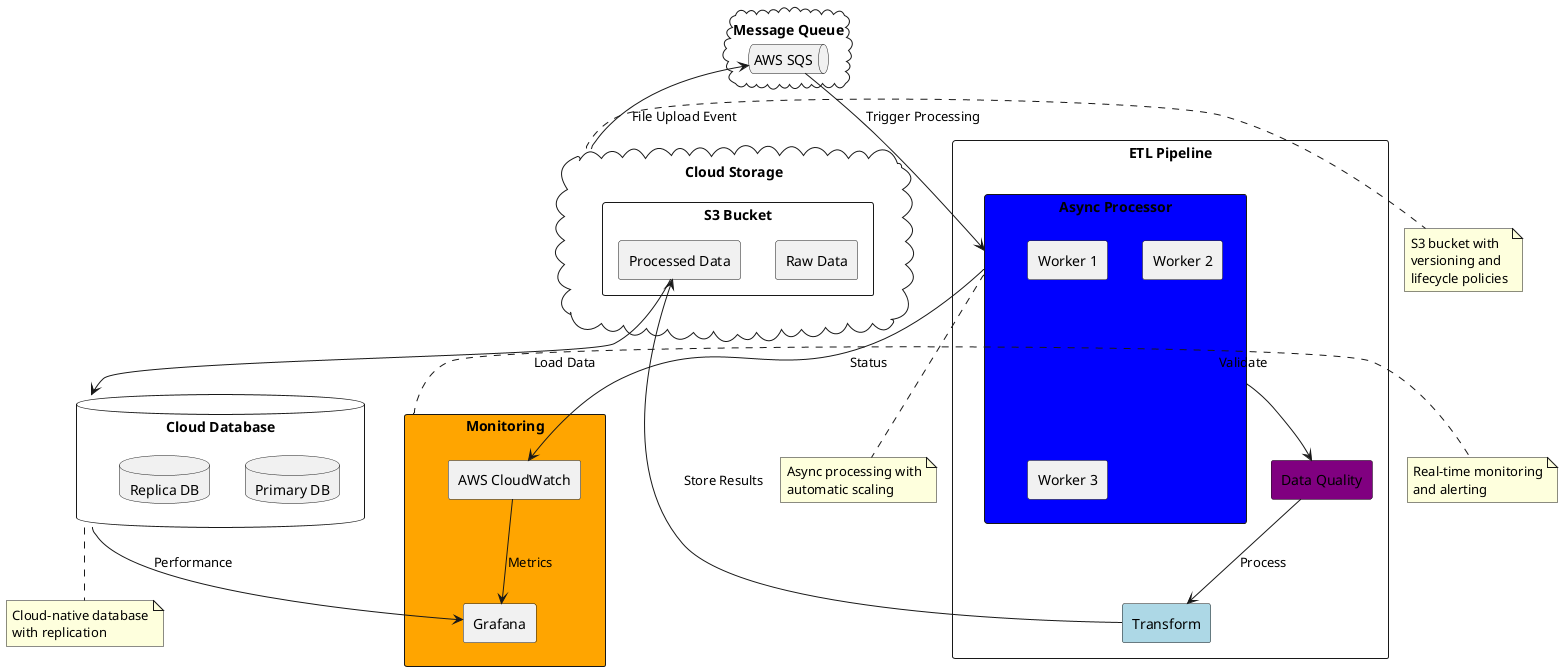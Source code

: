 @startuml ETL_Process_2025
skinparam backgroundColor transparent

cloud "Cloud Storage" as cloud {
    rectangle "S3 Bucket" as s3 {
        rectangle "Raw Data" as raw
        rectangle "Processed Data" as processed
    }
}

cloud "Message Queue" as queue {
    queue "AWS SQS" as sqs
}

rectangle "ETL Pipeline" as etl {
    rectangle "Data Quality" as quality #Purple
    rectangle "Async Processor" as processor #Blue {
        rectangle "Worker 1" as w1
        rectangle "Worker 2" as w2
        rectangle "Worker 3" as w3
    }
    rectangle "Transform" as transform #LightBlue
}

database "Cloud Database" as db {
    database "Primary DB" as primary
    database "Replica DB" as replica
}

rectangle "Monitoring" as monitor #Orange {
    rectangle "AWS CloudWatch" as cloudwatch
    rectangle "Grafana" as grafana
}

cloud --> sqs: File Upload Event
sqs --> processor: Trigger Processing
processor --> quality: Validate
quality --> transform: Process
transform --> processed: Store Results
processed --> db: Load Data

cloudwatch --> grafana: Metrics
db --> grafana: Performance
processor --> cloudwatch: Status

note right of cloud
  S3 bucket with 
  versioning and 
  lifecycle policies
end note

note bottom of processor
  Async processing with
  automatic scaling
end note

note bottom of db
  Cloud-native database
  with replication
end note

note right of monitor
  Real-time monitoring
  and alerting
end note
@enduml

